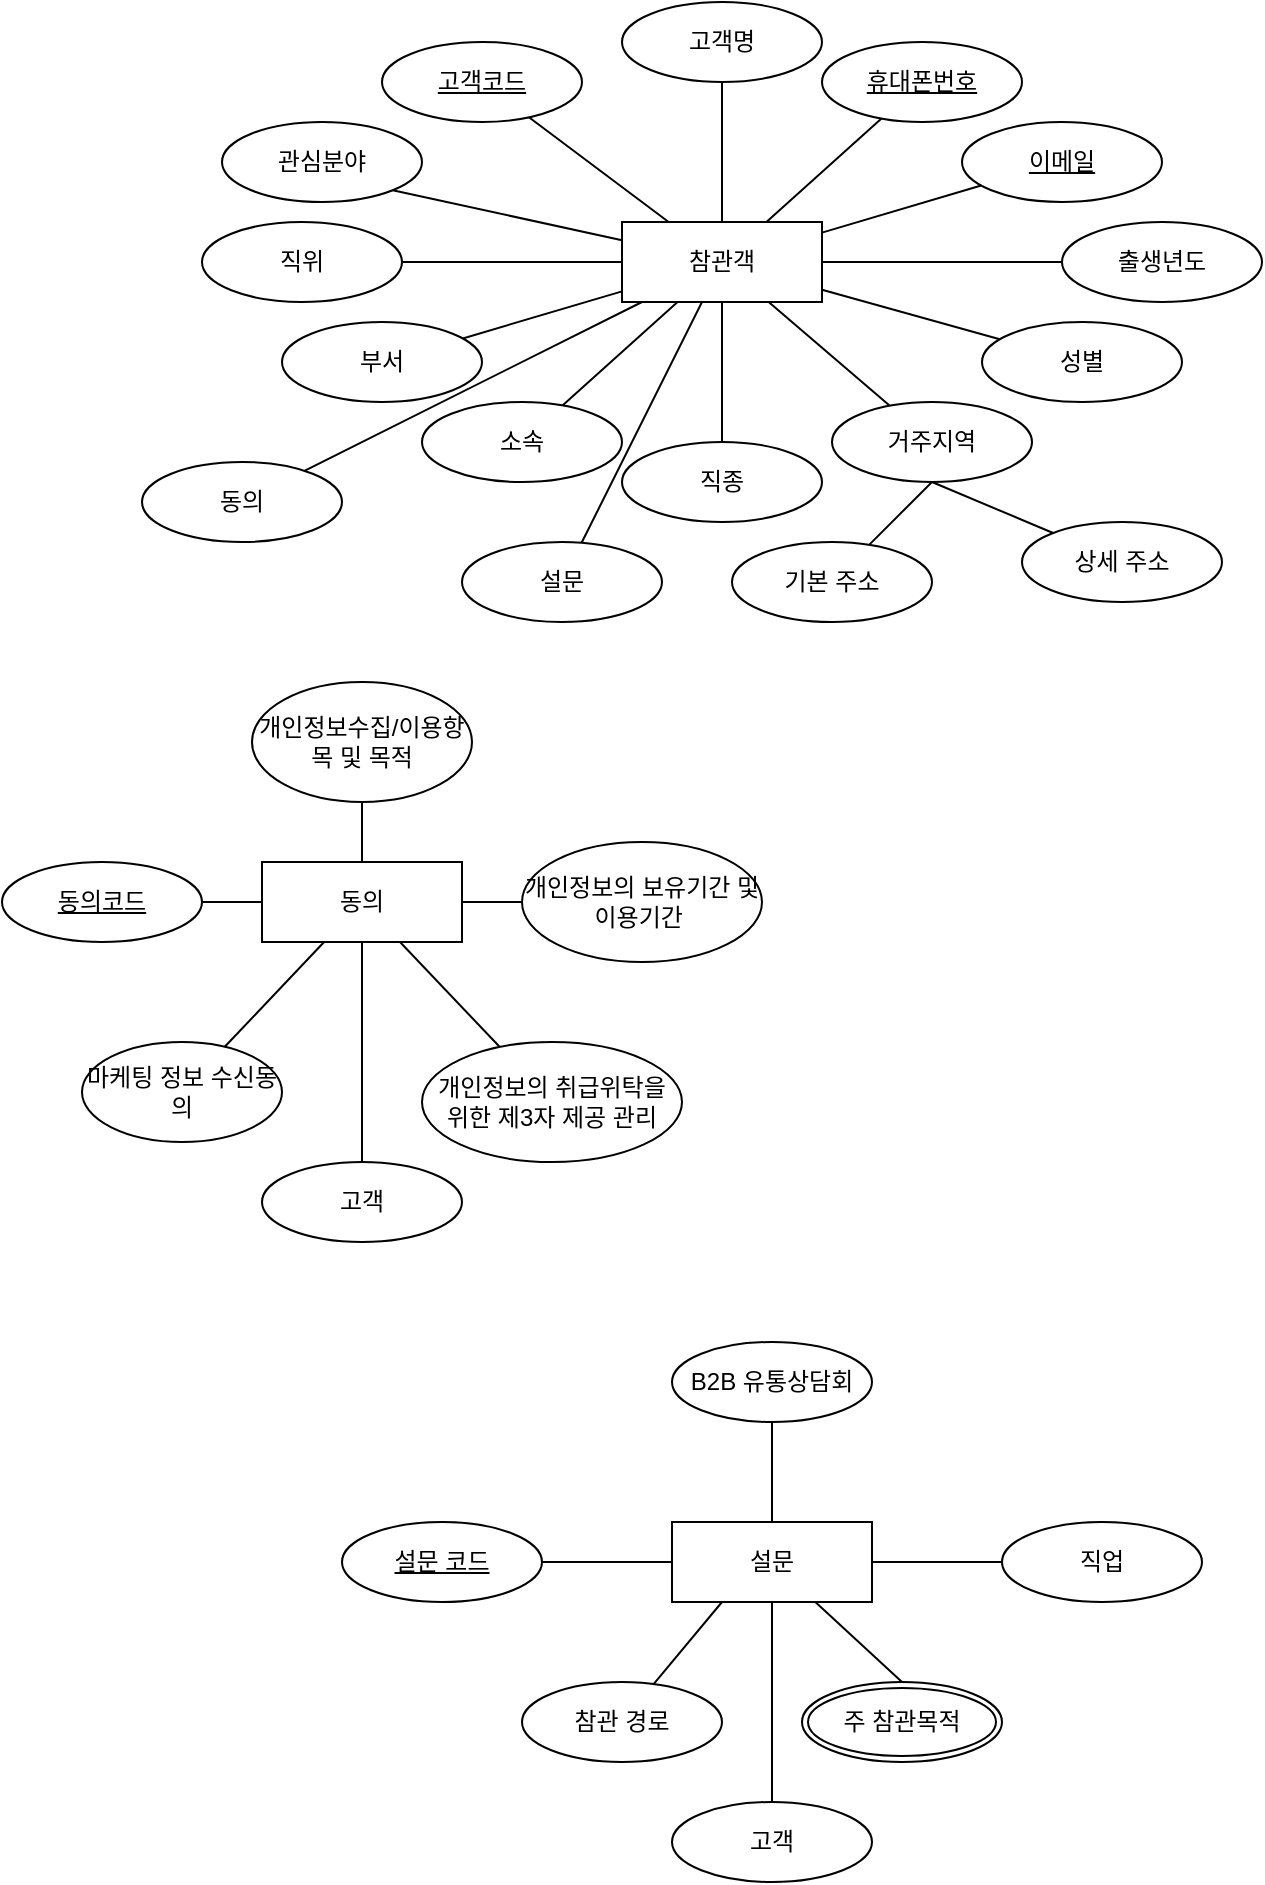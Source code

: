 <mxfile version="24.6.2" type="github">
  <diagram name="페이지-1" id="R2ysIsO2yRYIYrhWCdYy">
    <mxGraphModel dx="836" dy="518" grid="1" gridSize="10" guides="1" tooltips="1" connect="1" arrows="1" fold="1" page="1" pageScale="1" pageWidth="850" pageHeight="1100" math="0" shadow="0">
      <root>
        <mxCell id="0" />
        <mxCell id="1" parent="0" />
        <mxCell id="bbzpcZMjXYRwJVZqYpki-1" value="참관객" style="whiteSpace=wrap;html=1;align=center;" vertex="1" parent="1">
          <mxGeometry x="320" y="130" width="100" height="40" as="geometry" />
        </mxCell>
        <mxCell id="bbzpcZMjXYRwJVZqYpki-2" value="고객명" style="ellipse;whiteSpace=wrap;html=1;align=center;" vertex="1" parent="1">
          <mxGeometry x="320" y="20" width="100" height="40" as="geometry" />
        </mxCell>
        <mxCell id="bbzpcZMjXYRwJVZqYpki-3" value="" style="endArrow=none;html=1;rounded=0;" edge="1" parent="1" source="bbzpcZMjXYRwJVZqYpki-2" target="bbzpcZMjXYRwJVZqYpki-1">
          <mxGeometry relative="1" as="geometry">
            <mxPoint x="290" y="150" as="sourcePoint" />
            <mxPoint x="450" y="150" as="targetPoint" />
          </mxGeometry>
        </mxCell>
        <mxCell id="bbzpcZMjXYRwJVZqYpki-4" value="휴대폰번호" style="ellipse;whiteSpace=wrap;html=1;align=center;fontStyle=4;" vertex="1" parent="1">
          <mxGeometry x="420" y="40" width="100" height="40" as="geometry" />
        </mxCell>
        <mxCell id="bbzpcZMjXYRwJVZqYpki-5" value="" style="endArrow=none;html=1;rounded=0;" edge="1" parent="1" source="bbzpcZMjXYRwJVZqYpki-4" target="bbzpcZMjXYRwJVZqYpki-1">
          <mxGeometry relative="1" as="geometry">
            <mxPoint x="343" y="109" as="sourcePoint" />
            <mxPoint x="366" y="140" as="targetPoint" />
          </mxGeometry>
        </mxCell>
        <mxCell id="bbzpcZMjXYRwJVZqYpki-6" value="이메일" style="ellipse;whiteSpace=wrap;html=1;align=center;fontStyle=4;" vertex="1" parent="1">
          <mxGeometry x="490" y="80" width="100" height="40" as="geometry" />
        </mxCell>
        <mxCell id="bbzpcZMjXYRwJVZqYpki-7" value="고객코드" style="ellipse;whiteSpace=wrap;html=1;align=center;fontStyle=4;" vertex="1" parent="1">
          <mxGeometry x="200" y="40" width="100" height="40" as="geometry" />
        </mxCell>
        <mxCell id="bbzpcZMjXYRwJVZqYpki-8" value="" style="endArrow=none;html=1;rounded=0;" edge="1" parent="1" source="bbzpcZMjXYRwJVZqYpki-6" target="bbzpcZMjXYRwJVZqYpki-1">
          <mxGeometry relative="1" as="geometry">
            <mxPoint x="343" y="109" as="sourcePoint" />
            <mxPoint x="366" y="140" as="targetPoint" />
          </mxGeometry>
        </mxCell>
        <mxCell id="bbzpcZMjXYRwJVZqYpki-9" value="" style="endArrow=none;html=1;rounded=0;" edge="1" parent="1" source="bbzpcZMjXYRwJVZqYpki-7" target="bbzpcZMjXYRwJVZqYpki-1">
          <mxGeometry relative="1" as="geometry">
            <mxPoint x="470" y="150" as="sourcePoint" />
            <mxPoint x="430" y="154" as="targetPoint" />
          </mxGeometry>
        </mxCell>
        <mxCell id="bbzpcZMjXYRwJVZqYpki-10" value="거주지역" style="ellipse;whiteSpace=wrap;html=1;align=center;" vertex="1" parent="1">
          <mxGeometry x="425" y="220" width="100" height="40" as="geometry" />
        </mxCell>
        <mxCell id="bbzpcZMjXYRwJVZqYpki-11" value="" style="endArrow=none;html=1;rounded=0;" edge="1" parent="1" source="bbzpcZMjXYRwJVZqYpki-10" target="bbzpcZMjXYRwJVZqYpki-1">
          <mxGeometry relative="1" as="geometry">
            <mxPoint x="343" y="109" as="sourcePoint" />
            <mxPoint x="366" y="140" as="targetPoint" />
          </mxGeometry>
        </mxCell>
        <mxCell id="bbzpcZMjXYRwJVZqYpki-12" value="기본 주소" style="ellipse;whiteSpace=wrap;html=1;align=center;" vertex="1" parent="1">
          <mxGeometry x="375" y="290" width="100" height="40" as="geometry" />
        </mxCell>
        <mxCell id="bbzpcZMjXYRwJVZqYpki-13" value="상세 주소" style="ellipse;whiteSpace=wrap;html=1;align=center;" vertex="1" parent="1">
          <mxGeometry x="520" y="280" width="100" height="40" as="geometry" />
        </mxCell>
        <mxCell id="bbzpcZMjXYRwJVZqYpki-14" value="" style="endArrow=none;html=1;rounded=0;entryX=0.5;entryY=1;entryDx=0;entryDy=0;" edge="1" parent="1" source="bbzpcZMjXYRwJVZqYpki-12" target="bbzpcZMjXYRwJVZqYpki-10">
          <mxGeometry relative="1" as="geometry">
            <mxPoint x="114" y="125" as="sourcePoint" />
            <mxPoint x="150" y="140" as="targetPoint" />
          </mxGeometry>
        </mxCell>
        <mxCell id="bbzpcZMjXYRwJVZqYpki-15" value="" style="endArrow=none;html=1;rounded=0;entryX=0.5;entryY=1;entryDx=0;entryDy=0;" edge="1" parent="1" source="bbzpcZMjXYRwJVZqYpki-13" target="bbzpcZMjXYRwJVZqYpki-10">
          <mxGeometry relative="1" as="geometry">
            <mxPoint x="133" y="131" as="sourcePoint" />
            <mxPoint x="168" y="139" as="targetPoint" />
          </mxGeometry>
        </mxCell>
        <mxCell id="bbzpcZMjXYRwJVZqYpki-16" value="소속" style="ellipse;whiteSpace=wrap;html=1;align=center;" vertex="1" parent="1">
          <mxGeometry x="220" y="220" width="100" height="40" as="geometry" />
        </mxCell>
        <mxCell id="bbzpcZMjXYRwJVZqYpki-17" value="" style="endArrow=none;html=1;rounded=0;" edge="1" parent="1" source="bbzpcZMjXYRwJVZqYpki-16" target="bbzpcZMjXYRwJVZqYpki-1">
          <mxGeometry relative="1" as="geometry">
            <mxPoint x="259" y="153" as="sourcePoint" />
            <mxPoint x="330" y="157" as="targetPoint" />
          </mxGeometry>
        </mxCell>
        <mxCell id="bbzpcZMjXYRwJVZqYpki-18" value="성별" style="ellipse;whiteSpace=wrap;html=1;align=center;" vertex="1" parent="1">
          <mxGeometry x="500" y="180" width="100" height="40" as="geometry" />
        </mxCell>
        <mxCell id="bbzpcZMjXYRwJVZqYpki-19" value="" style="endArrow=none;html=1;rounded=0;" edge="1" parent="1" source="bbzpcZMjXYRwJVZqYpki-18" target="bbzpcZMjXYRwJVZqYpki-1">
          <mxGeometry relative="1" as="geometry">
            <mxPoint x="277" y="197" as="sourcePoint" />
            <mxPoint x="330" y="178" as="targetPoint" />
          </mxGeometry>
        </mxCell>
        <mxCell id="bbzpcZMjXYRwJVZqYpki-20" value="동의" style="whiteSpace=wrap;html=1;align=center;" vertex="1" parent="1">
          <mxGeometry x="140" y="450" width="100" height="40" as="geometry" />
        </mxCell>
        <mxCell id="bbzpcZMjXYRwJVZqYpki-21" value="개인정보수집/이용항목 및 목적" style="ellipse;whiteSpace=wrap;html=1;align=center;" vertex="1" parent="1">
          <mxGeometry x="135" y="360" width="110" height="60" as="geometry" />
        </mxCell>
        <mxCell id="bbzpcZMjXYRwJVZqYpki-22" value="" style="endArrow=none;html=1;rounded=0;" edge="1" parent="1" source="bbzpcZMjXYRwJVZqYpki-21" target="bbzpcZMjXYRwJVZqYpki-20">
          <mxGeometry relative="1" as="geometry">
            <mxPoint x="397" y="330" as="sourcePoint" />
            <mxPoint x="300" y="480" as="targetPoint" />
          </mxGeometry>
        </mxCell>
        <mxCell id="bbzpcZMjXYRwJVZqYpki-23" value="동의코드" style="ellipse;whiteSpace=wrap;html=1;align=center;fontStyle=4;" vertex="1" parent="1">
          <mxGeometry x="10" y="450" width="100" height="40" as="geometry" />
        </mxCell>
        <mxCell id="bbzpcZMjXYRwJVZqYpki-24" value="" style="endArrow=none;html=1;rounded=0;" edge="1" parent="1" source="bbzpcZMjXYRwJVZqYpki-23" target="bbzpcZMjXYRwJVZqYpki-20">
          <mxGeometry relative="1" as="geometry">
            <mxPoint x="246" y="468" as="sourcePoint" />
            <mxPoint x="310" y="481" as="targetPoint" />
          </mxGeometry>
        </mxCell>
        <mxCell id="bbzpcZMjXYRwJVZqYpki-25" value="설문" style="whiteSpace=wrap;html=1;align=center;" vertex="1" parent="1">
          <mxGeometry x="345" y="780" width="100" height="40" as="geometry" />
        </mxCell>
        <mxCell id="bbzpcZMjXYRwJVZqYpki-26" value="참관 경로" style="ellipse;whiteSpace=wrap;html=1;align=center;" vertex="1" parent="1">
          <mxGeometry x="270" y="860" width="100" height="40" as="geometry" />
        </mxCell>
        <mxCell id="bbzpcZMjXYRwJVZqYpki-27" value="" style="endArrow=none;html=1;rounded=0;entryX=0.25;entryY=1;entryDx=0;entryDy=0;" edge="1" parent="1" source="bbzpcZMjXYRwJVZqYpki-26" target="bbzpcZMjXYRwJVZqYpki-25">
          <mxGeometry relative="1" as="geometry">
            <mxPoint x="442" y="650" as="sourcePoint" />
            <mxPoint x="345" y="800" as="targetPoint" />
          </mxGeometry>
        </mxCell>
        <mxCell id="bbzpcZMjXYRwJVZqYpki-28" value="설문 코드" style="ellipse;whiteSpace=wrap;html=1;align=center;fontStyle=4;" vertex="1" parent="1">
          <mxGeometry x="180" y="780" width="100" height="40" as="geometry" />
        </mxCell>
        <mxCell id="bbzpcZMjXYRwJVZqYpki-29" value="" style="endArrow=none;html=1;rounded=0;entryX=0;entryY=0.5;entryDx=0;entryDy=0;" edge="1" parent="1" source="bbzpcZMjXYRwJVZqYpki-28" target="bbzpcZMjXYRwJVZqYpki-25">
          <mxGeometry relative="1" as="geometry">
            <mxPoint x="291" y="788" as="sourcePoint" />
            <mxPoint x="355" y="801" as="targetPoint" />
          </mxGeometry>
        </mxCell>
        <mxCell id="bbzpcZMjXYRwJVZqYpki-32" value="B2B 유통상담회" style="ellipse;whiteSpace=wrap;html=1;align=center;" vertex="1" parent="1">
          <mxGeometry x="345" y="690" width="100" height="40" as="geometry" />
        </mxCell>
        <mxCell id="bbzpcZMjXYRwJVZqYpki-33" value="" style="endArrow=none;html=1;rounded=0;" edge="1" parent="1" source="bbzpcZMjXYRwJVZqYpki-32" target="bbzpcZMjXYRwJVZqYpki-25">
          <mxGeometry relative="1" as="geometry">
            <mxPoint x="331" y="740" as="sourcePoint" />
            <mxPoint x="384" y="790" as="targetPoint" />
          </mxGeometry>
        </mxCell>
        <mxCell id="bbzpcZMjXYRwJVZqYpki-34" value="주 참관목적" style="ellipse;shape=doubleEllipse;margin=3;whiteSpace=wrap;html=1;align=center;" vertex="1" parent="1">
          <mxGeometry x="410" y="860" width="100" height="40" as="geometry" />
        </mxCell>
        <mxCell id="bbzpcZMjXYRwJVZqYpki-35" value="직업" style="ellipse;whiteSpace=wrap;html=1;align=center;" vertex="1" parent="1">
          <mxGeometry x="510" y="780" width="100" height="40" as="geometry" />
        </mxCell>
        <mxCell id="bbzpcZMjXYRwJVZqYpki-36" value="" style="endArrow=none;html=1;rounded=0;exitX=0.5;exitY=0;exitDx=0;exitDy=0;" edge="1" parent="1" source="bbzpcZMjXYRwJVZqYpki-34" target="bbzpcZMjXYRwJVZqYpki-25">
          <mxGeometry relative="1" as="geometry">
            <mxPoint x="278" y="845" as="sourcePoint" />
            <mxPoint x="355" y="810" as="targetPoint" />
          </mxGeometry>
        </mxCell>
        <mxCell id="bbzpcZMjXYRwJVZqYpki-37" value="" style="endArrow=none;html=1;rounded=0;" edge="1" parent="1" source="bbzpcZMjXYRwJVZqYpki-35" target="bbzpcZMjXYRwJVZqYpki-25">
          <mxGeometry relative="1" as="geometry">
            <mxPoint x="375" y="880" as="sourcePoint" />
            <mxPoint x="396" y="830" as="targetPoint" />
          </mxGeometry>
        </mxCell>
        <mxCell id="bbzpcZMjXYRwJVZqYpki-38" value="부서" style="ellipse;whiteSpace=wrap;html=1;align=center;" vertex="1" parent="1">
          <mxGeometry x="150" y="180" width="100" height="40" as="geometry" />
        </mxCell>
        <mxCell id="bbzpcZMjXYRwJVZqYpki-40" value="" style="endArrow=none;html=1;rounded=0;" edge="1" parent="1" source="bbzpcZMjXYRwJVZqYpki-38" target="bbzpcZMjXYRwJVZqYpki-1">
          <mxGeometry relative="1" as="geometry">
            <mxPoint x="390" y="210" as="sourcePoint" />
            <mxPoint x="406" y="170" as="targetPoint" />
          </mxGeometry>
        </mxCell>
        <mxCell id="bbzpcZMjXYRwJVZqYpki-43" value="출생년도" style="ellipse;whiteSpace=wrap;html=1;align=center;" vertex="1" parent="1">
          <mxGeometry x="540" y="130" width="100" height="40" as="geometry" />
        </mxCell>
        <mxCell id="bbzpcZMjXYRwJVZqYpki-44" value="" style="endArrow=none;html=1;rounded=0;" edge="1" parent="1" source="bbzpcZMjXYRwJVZqYpki-43" target="bbzpcZMjXYRwJVZqYpki-1">
          <mxGeometry relative="1" as="geometry">
            <mxPoint x="342" y="210" as="sourcePoint" />
            <mxPoint x="350" y="170" as="targetPoint" />
          </mxGeometry>
        </mxCell>
        <mxCell id="bbzpcZMjXYRwJVZqYpki-45" value="직종" style="ellipse;whiteSpace=wrap;html=1;align=center;" vertex="1" parent="1">
          <mxGeometry x="320" y="240" width="100" height="40" as="geometry" />
        </mxCell>
        <mxCell id="bbzpcZMjXYRwJVZqYpki-46" value="" style="endArrow=none;html=1;rounded=0;" edge="1" parent="1" source="bbzpcZMjXYRwJVZqYpki-45" target="bbzpcZMjXYRwJVZqYpki-1">
          <mxGeometry relative="1" as="geometry">
            <mxPoint x="272" y="189" as="sourcePoint" />
            <mxPoint x="330" y="173" as="targetPoint" />
          </mxGeometry>
        </mxCell>
        <mxCell id="bbzpcZMjXYRwJVZqYpki-47" value="직위" style="ellipse;whiteSpace=wrap;html=1;align=center;" vertex="1" parent="1">
          <mxGeometry x="110" y="130" width="100" height="40" as="geometry" />
        </mxCell>
        <mxCell id="bbzpcZMjXYRwJVZqYpki-48" value="관심분야" style="ellipse;whiteSpace=wrap;html=1;align=center;" vertex="1" parent="1">
          <mxGeometry x="120" y="80" width="100" height="40" as="geometry" />
        </mxCell>
        <mxCell id="bbzpcZMjXYRwJVZqYpki-49" value="" style="endArrow=none;html=1;rounded=0;" edge="1" parent="1" source="bbzpcZMjXYRwJVZqYpki-47" target="bbzpcZMjXYRwJVZqYpki-1">
          <mxGeometry relative="1" as="geometry">
            <mxPoint x="244" y="190" as="sourcePoint" />
            <mxPoint x="330" y="171" as="targetPoint" />
          </mxGeometry>
        </mxCell>
        <mxCell id="bbzpcZMjXYRwJVZqYpki-50" value="" style="endArrow=none;html=1;rounded=0;exitX=1;exitY=1;exitDx=0;exitDy=0;" edge="1" parent="1" source="bbzpcZMjXYRwJVZqYpki-48" target="bbzpcZMjXYRwJVZqYpki-1">
          <mxGeometry relative="1" as="geometry">
            <mxPoint x="190" y="160" as="sourcePoint" />
            <mxPoint x="330" y="160" as="targetPoint" />
          </mxGeometry>
        </mxCell>
        <mxCell id="bbzpcZMjXYRwJVZqYpki-51" value="&lt;div&gt;개인정보의 보유기간 및 이용기간&amp;nbsp;&lt;br&gt;&lt;/div&gt;" style="ellipse;whiteSpace=wrap;html=1;align=center;" vertex="1" parent="1">
          <mxGeometry x="270" y="440" width="120" height="60" as="geometry" />
        </mxCell>
        <mxCell id="bbzpcZMjXYRwJVZqYpki-52" value="&lt;div&gt;개인정보의 취급위탁을 위한 제3자 제공 관리&lt;br&gt;&lt;/div&gt;" style="ellipse;whiteSpace=wrap;html=1;align=center;" vertex="1" parent="1">
          <mxGeometry x="220" y="540" width="130" height="60" as="geometry" />
        </mxCell>
        <mxCell id="bbzpcZMjXYRwJVZqYpki-53" value="&lt;div&gt;마케팅 정보 수신동의&lt;br&gt;&lt;/div&gt;" style="ellipse;whiteSpace=wrap;html=1;align=center;" vertex="1" parent="1">
          <mxGeometry x="50" y="540" width="100" height="50" as="geometry" />
        </mxCell>
        <mxCell id="bbzpcZMjXYRwJVZqYpki-54" value="" style="endArrow=none;html=1;rounded=0;" edge="1" parent="1" source="bbzpcZMjXYRwJVZqYpki-53" target="bbzpcZMjXYRwJVZqYpki-20">
          <mxGeometry relative="1" as="geometry">
            <mxPoint x="120" y="480" as="sourcePoint" />
            <mxPoint x="150" y="480" as="targetPoint" />
          </mxGeometry>
        </mxCell>
        <mxCell id="bbzpcZMjXYRwJVZqYpki-55" value="" style="endArrow=none;html=1;rounded=0;" edge="1" parent="1" source="bbzpcZMjXYRwJVZqYpki-52" target="bbzpcZMjXYRwJVZqYpki-20">
          <mxGeometry relative="1" as="geometry">
            <mxPoint x="131" y="552" as="sourcePoint" />
            <mxPoint x="181" y="500" as="targetPoint" />
          </mxGeometry>
        </mxCell>
        <mxCell id="bbzpcZMjXYRwJVZqYpki-56" value="" style="endArrow=none;html=1;rounded=0;" edge="1" parent="1" source="bbzpcZMjXYRwJVZqYpki-51" target="bbzpcZMjXYRwJVZqYpki-20">
          <mxGeometry relative="1" as="geometry">
            <mxPoint x="259" y="553" as="sourcePoint" />
            <mxPoint x="216" y="500" as="targetPoint" />
          </mxGeometry>
        </mxCell>
        <mxCell id="bbzpcZMjXYRwJVZqYpki-57" value="동의" style="ellipse;whiteSpace=wrap;html=1;align=center;" vertex="1" parent="1">
          <mxGeometry x="80" y="250" width="100" height="40" as="geometry" />
        </mxCell>
        <mxCell id="bbzpcZMjXYRwJVZqYpki-58" value="설문" style="ellipse;whiteSpace=wrap;html=1;align=center;" vertex="1" parent="1">
          <mxGeometry x="240" y="290" width="100" height="40" as="geometry" />
        </mxCell>
        <mxCell id="bbzpcZMjXYRwJVZqYpki-59" value="" style="endArrow=none;html=1;rounded=0;" edge="1" parent="1" source="bbzpcZMjXYRwJVZqYpki-57" target="bbzpcZMjXYRwJVZqYpki-1">
          <mxGeometry relative="1" as="geometry">
            <mxPoint x="250" y="198" as="sourcePoint" />
            <mxPoint x="330" y="175" as="targetPoint" />
          </mxGeometry>
        </mxCell>
        <mxCell id="bbzpcZMjXYRwJVZqYpki-61" value="" style="endArrow=none;html=1;rounded=0;" edge="1" parent="1" source="bbzpcZMjXYRwJVZqYpki-58" target="bbzpcZMjXYRwJVZqYpki-1">
          <mxGeometry relative="1" as="geometry">
            <mxPoint x="171" y="264" as="sourcePoint" />
            <mxPoint x="340" y="180" as="targetPoint" />
          </mxGeometry>
        </mxCell>
        <mxCell id="bbzpcZMjXYRwJVZqYpki-62" value="고객" style="ellipse;whiteSpace=wrap;html=1;align=center;" vertex="1" parent="1">
          <mxGeometry x="140" y="600" width="100" height="40" as="geometry" />
        </mxCell>
        <mxCell id="bbzpcZMjXYRwJVZqYpki-64" value="고객" style="ellipse;whiteSpace=wrap;html=1;align=center;" vertex="1" parent="1">
          <mxGeometry x="345" y="920" width="100" height="40" as="geometry" />
        </mxCell>
        <mxCell id="bbzpcZMjXYRwJVZqYpki-65" value="" style="endArrow=none;html=1;rounded=0;entryX=0.5;entryY=1;entryDx=0;entryDy=0;" edge="1" parent="1" source="bbzpcZMjXYRwJVZqYpki-62" target="bbzpcZMjXYRwJVZqYpki-20">
          <mxGeometry relative="1" as="geometry">
            <mxPoint x="131" y="552" as="sourcePoint" />
            <mxPoint x="181" y="500" as="targetPoint" />
          </mxGeometry>
        </mxCell>
        <mxCell id="bbzpcZMjXYRwJVZqYpki-66" value="" style="endArrow=none;html=1;rounded=0;entryX=0.5;entryY=1;entryDx=0;entryDy=0;exitX=0.5;exitY=0;exitDx=0;exitDy=0;" edge="1" parent="1" source="bbzpcZMjXYRwJVZqYpki-64" target="bbzpcZMjXYRwJVZqYpki-25">
          <mxGeometry relative="1" as="geometry">
            <mxPoint x="346" y="871" as="sourcePoint" />
            <mxPoint x="380" y="830" as="targetPoint" />
          </mxGeometry>
        </mxCell>
      </root>
    </mxGraphModel>
  </diagram>
</mxfile>
